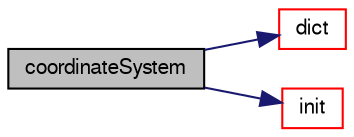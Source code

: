digraph "coordinateSystem"
{
  bgcolor="transparent";
  edge [fontname="FreeSans",fontsize="10",labelfontname="FreeSans",labelfontsize="10"];
  node [fontname="FreeSans",fontsize="10",shape=record];
  rankdir="LR";
  Node942 [label="coordinateSystem",height=0.2,width=0.4,color="black", fillcolor="grey75", style="filled", fontcolor="black"];
  Node942 -> Node943 [color="midnightblue",fontsize="10",style="solid",fontname="FreeSans"];
  Node943 [label="dict",height=0.2,width=0.4,color="red",URL="$a25010.html#a06bd6cd525e08a04431feed2652b1d20",tooltip="Return as dictionary of entries. "];
  Node942 -> Node994 [color="midnightblue",fontsize="10",style="solid",fontname="FreeSans"];
  Node994 [label="init",height=0.2,width=0.4,color="red",URL="$a25010.html#a995277f8136ac3b16f04b2e9d446ec3d",tooltip="Init from dict and obr. "];
}
